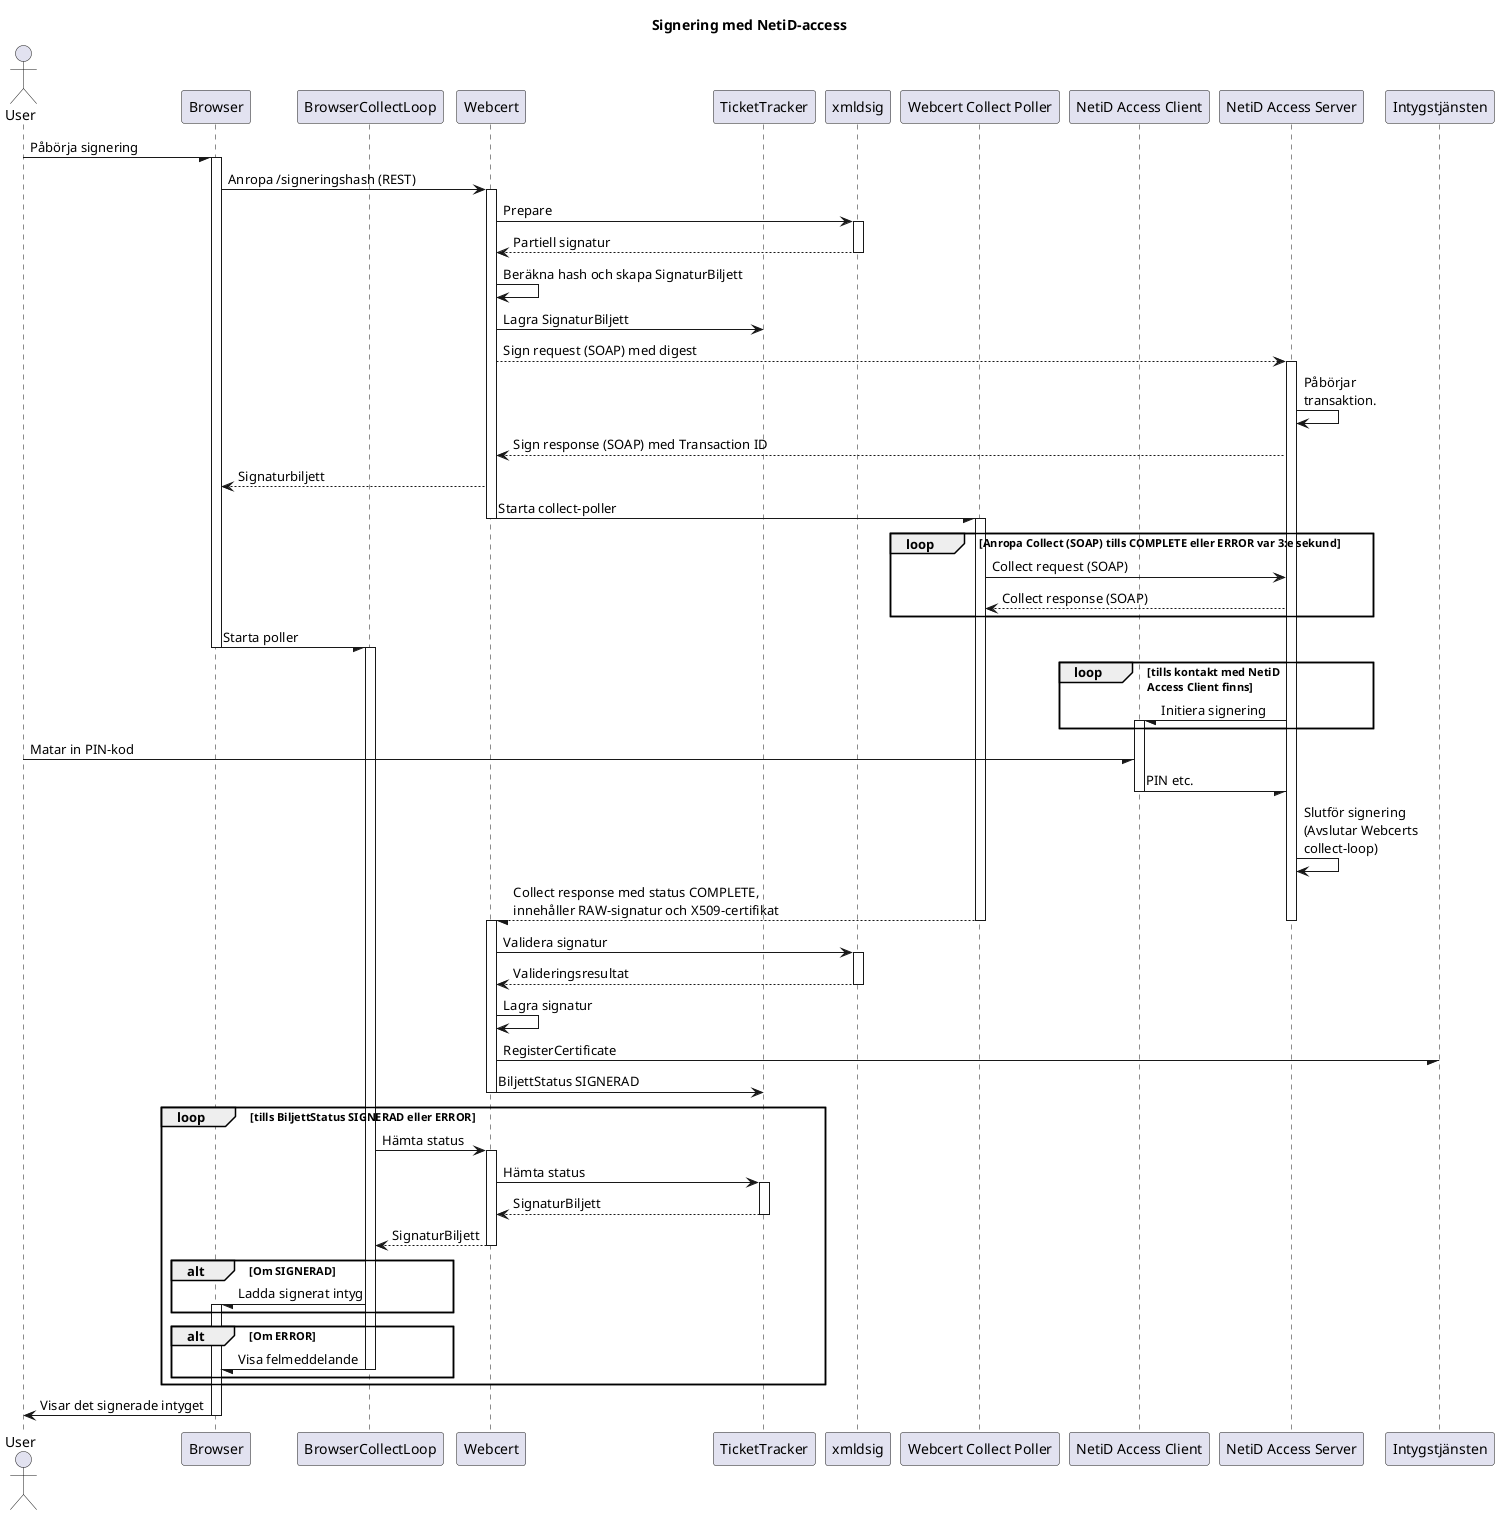 @startuml
title Signering med NetiD-access
actor User
participant Browser

participant BrowserCollectLoop

participant Webcert
participant TicketTracker
participant xmldsig

participant "Webcert Collect Poller"
participant "NetiD Access Client"
participant "NetiD Access Server"

participant Intygstjänsten

User -/ Browser: Påbörja signering
activate Browser
Browser -> Webcert: Anropa /signeringshash (REST)
activate Webcert
Webcert -> xmldsig: Prepare
activate xmldsig
xmldsig --> Webcert: Partiell signatur
deactivate xmldsig
Webcert -> Webcert: Beräkna hash och skapa SignaturBiljett
Webcert -> TicketTracker: Lagra SignaturBiljett

Webcert --> "NetiD Access Server": Sign request (SOAP) med digest

activate "NetiD Access Server"
"NetiD Access Server" -> "NetiD Access Server": Påbörjar\ntransaktion.
"NetiD Access Server" --> Webcert: Sign response (SOAP) med Transaction ID
Webcert --> Browser: Signaturbiljett
Webcert -/ "Webcert Collect Poller": Starta collect-poller
deactivate Webcert
activate "Webcert Collect Poller"
loop Anropa Collect (SOAP) tills COMPLETE eller ERROR var 3:e sekund
"Webcert Collect Poller" -> "NetiD Access Server": Collect request (SOAP)
"NetiD Access Server" --> "Webcert Collect Poller": Collect response (SOAP)

end

Browser -/ BrowserCollectLoop: Starta poller
deactivate Browser

activate BrowserCollectLoop
loop tills kontakt med NetiD\nAccess Client finns
"NetiD Access Server" -/ "NetiD Access Client": Initiera signering
activate "NetiD Access Client"
end

User -/ "NetiD Access Client": Matar in PIN-kod
"NetiD Access Client" -/ "NetiD Access Server": PIN etc.
deactivate "NetiD Access Client"
"NetiD Access Server" -> "NetiD Access Server": Slutför signering\n(Avslutar Webcerts\ncollect-loop)


"Webcert Collect Poller" --/ Webcert: Collect response med status COMPLETE,\ninnehåller RAW-signatur och X509-certifikat

deactivate "NetiD Access Server"
deactivate "Webcert Collect Poller"

activate Webcert


Webcert -> xmldsig: Validera signatur
activate xmldsig
xmldsig --> Webcert: Valideringsresultat
deactivate xmldsig
Webcert -> Webcert: Lagra signatur
Webcert -/ Intygstjänsten: RegisterCertificate
Webcert -> TicketTracker: BiljettStatus SIGNERAD

deactivate Webcert


loop tills BiljettStatus SIGNERAD eller ERROR

BrowserCollectLoop -> Webcert: Hämta status
activate Webcert
Webcert -> TicketTracker: Hämta status
activate TicketTracker
TicketTracker --> Webcert: SignaturBiljett
deactivate TicketTracker
Webcert --> BrowserCollectLoop: SignaturBiljett
deactivate Webcert


alt Om SIGNERAD

BrowserCollectLoop -/ Browser: Ladda signerat intyg
activate Browser
end alt
alt Om ERROR
BrowserCollectLoop -/ Browser: Visa felmeddelande
deactivate BrowserCollectLoop
end alt


end loop

Browser -> User: Visar det signerade intyget
deactivate Browser
@enduml
